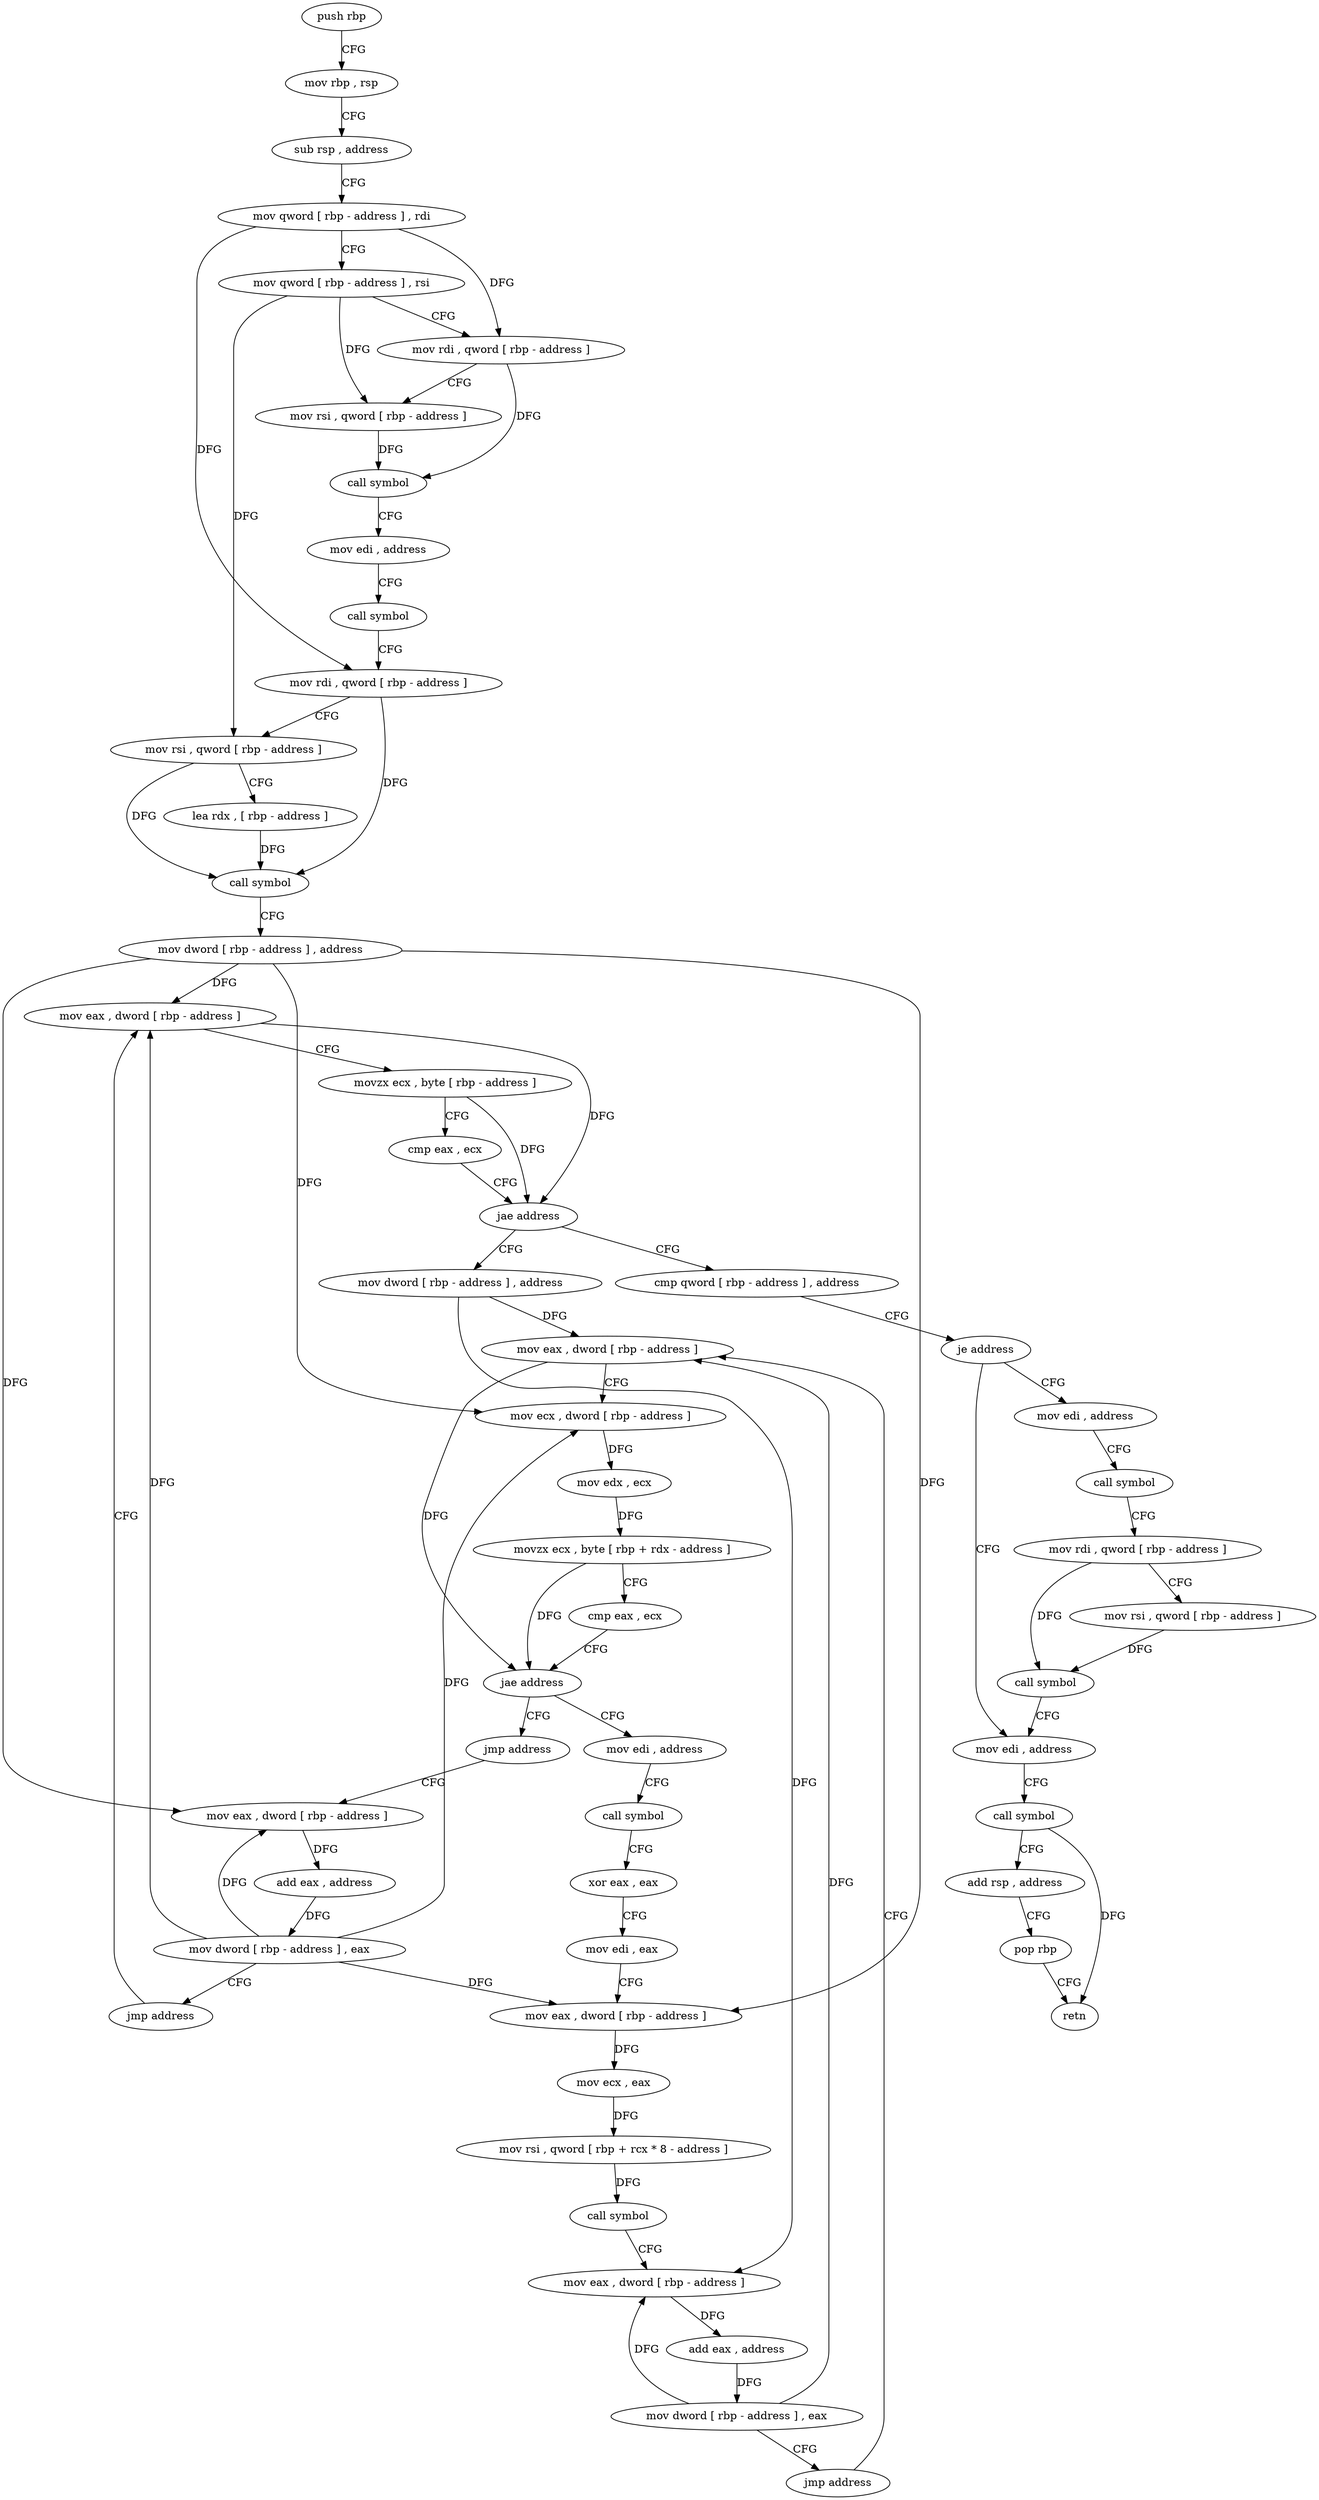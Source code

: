 digraph "func" {
"4205792" [label = "push rbp" ]
"4205793" [label = "mov rbp , rsp" ]
"4205796" [label = "sub rsp , address" ]
"4205803" [label = "mov qword [ rbp - address ] , rdi" ]
"4205807" [label = "mov qword [ rbp - address ] , rsi" ]
"4205811" [label = "mov rdi , qword [ rbp - address ]" ]
"4205815" [label = "mov rsi , qword [ rbp - address ]" ]
"4205819" [label = "call symbol" ]
"4205824" [label = "mov edi , address" ]
"4205829" [label = "call symbol" ]
"4205834" [label = "mov rdi , qword [ rbp - address ]" ]
"4205838" [label = "mov rsi , qword [ rbp - address ]" ]
"4205842" [label = "lea rdx , [ rbp - address ]" ]
"4205849" [label = "call symbol" ]
"4205854" [label = "mov dword [ rbp - address ] , address" ]
"4205864" [label = "mov eax , dword [ rbp - address ]" ]
"4205999" [label = "cmp qword [ rbp - address ] , address" ]
"4206007" [label = "je address" ]
"4206042" [label = "mov edi , address" ]
"4206013" [label = "mov edi , address" ]
"4205882" [label = "mov dword [ rbp - address ] , address" ]
"4205892" [label = "mov eax , dword [ rbp - address ]" ]
"4206047" [label = "call symbol" ]
"4206052" [label = "add rsp , address" ]
"4206059" [label = "pop rbp" ]
"4206060" [label = "retn" ]
"4206018" [label = "call symbol" ]
"4206023" [label = "mov rdi , qword [ rbp - address ]" ]
"4206030" [label = "mov rsi , qword [ rbp - address ]" ]
"4206037" [label = "call symbol" ]
"4205974" [label = "jmp address" ]
"4205979" [label = "mov eax , dword [ rbp - address ]" ]
"4205919" [label = "mov edi , address" ]
"4205924" [label = "call symbol" ]
"4205929" [label = "xor eax , eax" ]
"4205931" [label = "mov edi , eax" ]
"4205933" [label = "mov eax , dword [ rbp - address ]" ]
"4205939" [label = "mov ecx , eax" ]
"4205941" [label = "mov rsi , qword [ rbp + rcx * 8 - address ]" ]
"4205949" [label = "call symbol" ]
"4205954" [label = "mov eax , dword [ rbp - address ]" ]
"4205960" [label = "add eax , address" ]
"4205963" [label = "mov dword [ rbp - address ] , eax" ]
"4205969" [label = "jmp address" ]
"4205985" [label = "add eax , address" ]
"4205988" [label = "mov dword [ rbp - address ] , eax" ]
"4205994" [label = "jmp address" ]
"4205898" [label = "mov ecx , dword [ rbp - address ]" ]
"4205904" [label = "mov edx , ecx" ]
"4205906" [label = "movzx ecx , byte [ rbp + rdx - address ]" ]
"4205911" [label = "cmp eax , ecx" ]
"4205913" [label = "jae address" ]
"4205870" [label = "movzx ecx , byte [ rbp - address ]" ]
"4205874" [label = "cmp eax , ecx" ]
"4205876" [label = "jae address" ]
"4205792" -> "4205793" [ label = "CFG" ]
"4205793" -> "4205796" [ label = "CFG" ]
"4205796" -> "4205803" [ label = "CFG" ]
"4205803" -> "4205807" [ label = "CFG" ]
"4205803" -> "4205811" [ label = "DFG" ]
"4205803" -> "4205834" [ label = "DFG" ]
"4205807" -> "4205811" [ label = "CFG" ]
"4205807" -> "4205815" [ label = "DFG" ]
"4205807" -> "4205838" [ label = "DFG" ]
"4205811" -> "4205815" [ label = "CFG" ]
"4205811" -> "4205819" [ label = "DFG" ]
"4205815" -> "4205819" [ label = "DFG" ]
"4205819" -> "4205824" [ label = "CFG" ]
"4205824" -> "4205829" [ label = "CFG" ]
"4205829" -> "4205834" [ label = "CFG" ]
"4205834" -> "4205838" [ label = "CFG" ]
"4205834" -> "4205849" [ label = "DFG" ]
"4205838" -> "4205842" [ label = "CFG" ]
"4205838" -> "4205849" [ label = "DFG" ]
"4205842" -> "4205849" [ label = "DFG" ]
"4205849" -> "4205854" [ label = "CFG" ]
"4205854" -> "4205864" [ label = "DFG" ]
"4205854" -> "4205898" [ label = "DFG" ]
"4205854" -> "4205933" [ label = "DFG" ]
"4205854" -> "4205979" [ label = "DFG" ]
"4205864" -> "4205870" [ label = "CFG" ]
"4205864" -> "4205876" [ label = "DFG" ]
"4205999" -> "4206007" [ label = "CFG" ]
"4206007" -> "4206042" [ label = "CFG" ]
"4206007" -> "4206013" [ label = "CFG" ]
"4206042" -> "4206047" [ label = "CFG" ]
"4206013" -> "4206018" [ label = "CFG" ]
"4205882" -> "4205892" [ label = "DFG" ]
"4205882" -> "4205954" [ label = "DFG" ]
"4205892" -> "4205898" [ label = "CFG" ]
"4205892" -> "4205913" [ label = "DFG" ]
"4206047" -> "4206052" [ label = "CFG" ]
"4206047" -> "4206060" [ label = "DFG" ]
"4206052" -> "4206059" [ label = "CFG" ]
"4206059" -> "4206060" [ label = "CFG" ]
"4206018" -> "4206023" [ label = "CFG" ]
"4206023" -> "4206030" [ label = "CFG" ]
"4206023" -> "4206037" [ label = "DFG" ]
"4206030" -> "4206037" [ label = "DFG" ]
"4206037" -> "4206042" [ label = "CFG" ]
"4205974" -> "4205979" [ label = "CFG" ]
"4205979" -> "4205985" [ label = "DFG" ]
"4205919" -> "4205924" [ label = "CFG" ]
"4205924" -> "4205929" [ label = "CFG" ]
"4205929" -> "4205931" [ label = "CFG" ]
"4205931" -> "4205933" [ label = "CFG" ]
"4205933" -> "4205939" [ label = "DFG" ]
"4205939" -> "4205941" [ label = "DFG" ]
"4205941" -> "4205949" [ label = "DFG" ]
"4205949" -> "4205954" [ label = "CFG" ]
"4205954" -> "4205960" [ label = "DFG" ]
"4205960" -> "4205963" [ label = "DFG" ]
"4205963" -> "4205969" [ label = "CFG" ]
"4205963" -> "4205892" [ label = "DFG" ]
"4205963" -> "4205954" [ label = "DFG" ]
"4205969" -> "4205892" [ label = "CFG" ]
"4205985" -> "4205988" [ label = "DFG" ]
"4205988" -> "4205994" [ label = "CFG" ]
"4205988" -> "4205864" [ label = "DFG" ]
"4205988" -> "4205898" [ label = "DFG" ]
"4205988" -> "4205933" [ label = "DFG" ]
"4205988" -> "4205979" [ label = "DFG" ]
"4205994" -> "4205864" [ label = "CFG" ]
"4205898" -> "4205904" [ label = "DFG" ]
"4205904" -> "4205906" [ label = "DFG" ]
"4205906" -> "4205911" [ label = "CFG" ]
"4205906" -> "4205913" [ label = "DFG" ]
"4205911" -> "4205913" [ label = "CFG" ]
"4205913" -> "4205974" [ label = "CFG" ]
"4205913" -> "4205919" [ label = "CFG" ]
"4205870" -> "4205874" [ label = "CFG" ]
"4205870" -> "4205876" [ label = "DFG" ]
"4205874" -> "4205876" [ label = "CFG" ]
"4205876" -> "4205999" [ label = "CFG" ]
"4205876" -> "4205882" [ label = "CFG" ]
}
